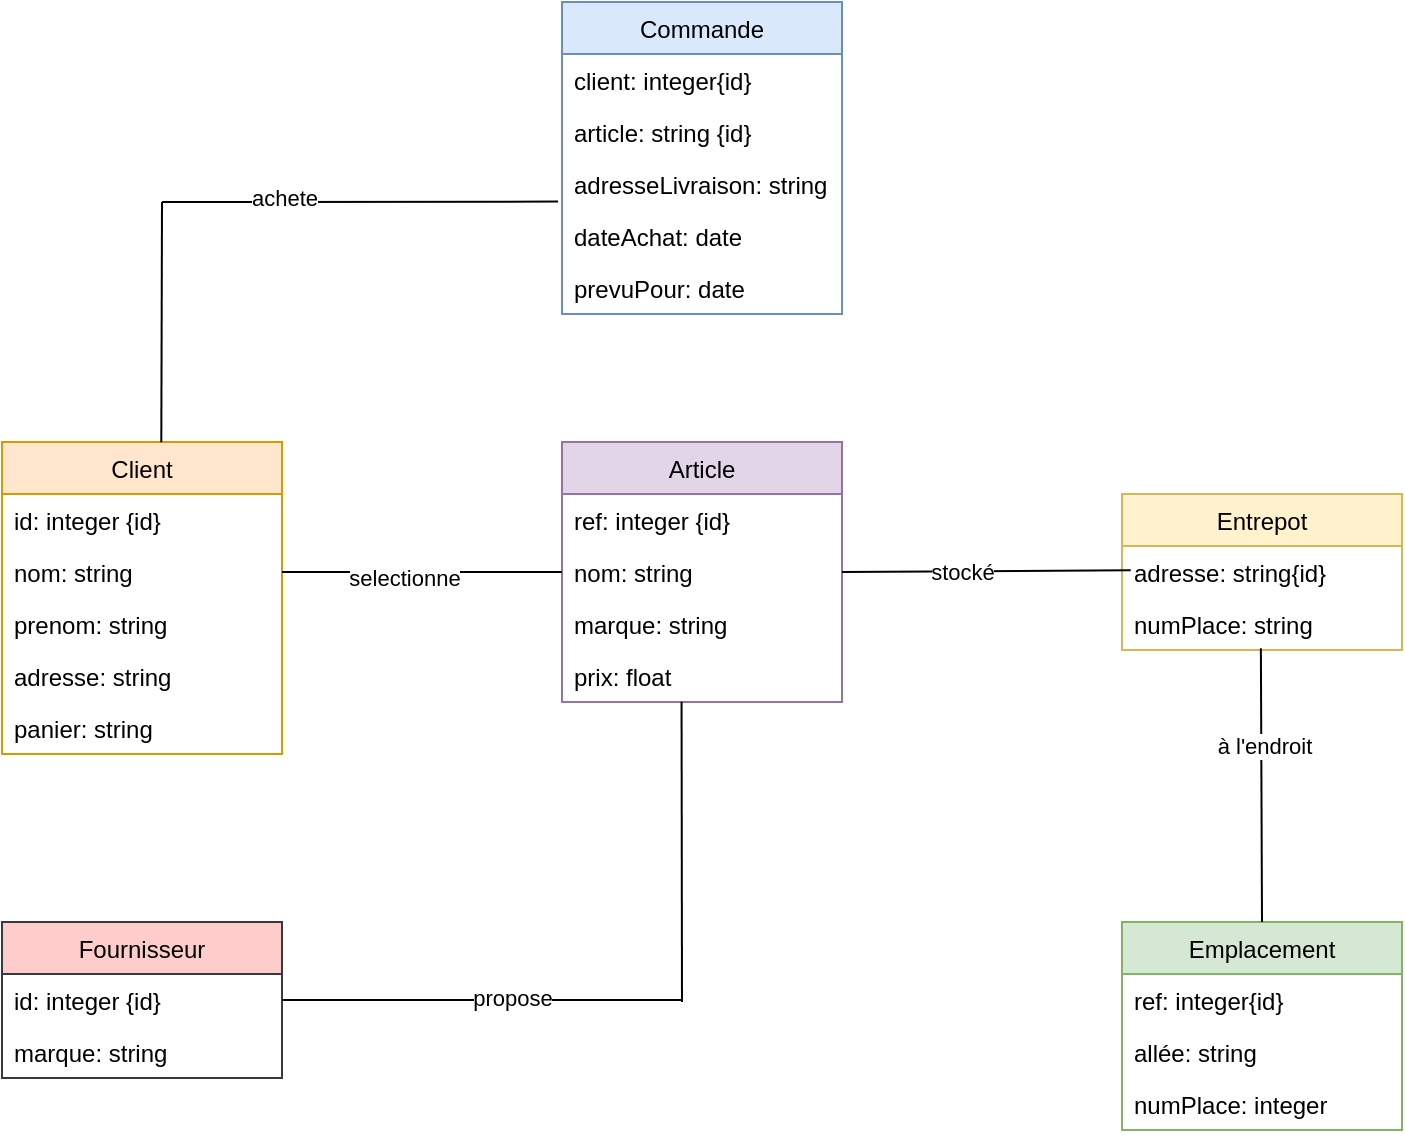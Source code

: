 <mxfile version="14.5.3" type="github">
  <diagram id="pHroqD9QgbyERS5cuIxn" name="Page-1">
    <mxGraphModel dx="1038" dy="548" grid="1" gridSize="10" guides="1" tooltips="1" connect="1" arrows="1" fold="1" page="1" pageScale="1" pageWidth="827" pageHeight="1169" math="0" shadow="0">
      <root>
        <mxCell id="0" />
        <mxCell id="1" parent="0" />
        <mxCell id="9qbgRNN-N5bQ077YsVaT-27" value="Client" style="swimlane;fontStyle=0;childLayout=stackLayout;horizontal=1;startSize=26;fillColor=#ffe6cc;horizontalStack=0;resizeParent=1;resizeParentMax=0;resizeLast=0;collapsible=1;marginBottom=0;strokeColor=#d79b00;" vertex="1" parent="1">
          <mxGeometry x="40" y="240" width="140" height="156" as="geometry" />
        </mxCell>
        <mxCell id="9qbgRNN-N5bQ077YsVaT-28" value="id: integer {id}" style="text;strokeColor=none;fillColor=none;align=left;verticalAlign=top;spacingLeft=4;spacingRight=4;overflow=hidden;rotatable=0;points=[[0,0.5],[1,0.5]];portConstraint=eastwest;" vertex="1" parent="9qbgRNN-N5bQ077YsVaT-27">
          <mxGeometry y="26" width="140" height="26" as="geometry" />
        </mxCell>
        <mxCell id="9qbgRNN-N5bQ077YsVaT-29" value="nom: string" style="text;strokeColor=none;fillColor=none;align=left;verticalAlign=top;spacingLeft=4;spacingRight=4;overflow=hidden;rotatable=0;points=[[0,0.5],[1,0.5]];portConstraint=eastwest;" vertex="1" parent="9qbgRNN-N5bQ077YsVaT-27">
          <mxGeometry y="52" width="140" height="26" as="geometry" />
        </mxCell>
        <mxCell id="9qbgRNN-N5bQ077YsVaT-30" value="prenom: string" style="text;strokeColor=none;fillColor=none;align=left;verticalAlign=top;spacingLeft=4;spacingRight=4;overflow=hidden;rotatable=0;points=[[0,0.5],[1,0.5]];portConstraint=eastwest;" vertex="1" parent="9qbgRNN-N5bQ077YsVaT-27">
          <mxGeometry y="78" width="140" height="26" as="geometry" />
        </mxCell>
        <mxCell id="9qbgRNN-N5bQ077YsVaT-40" value="adresse: string" style="text;strokeColor=none;fillColor=none;align=left;verticalAlign=top;spacingLeft=4;spacingRight=4;overflow=hidden;rotatable=0;points=[[0,0.5],[1,0.5]];portConstraint=eastwest;" vertex="1" parent="9qbgRNN-N5bQ077YsVaT-27">
          <mxGeometry y="104" width="140" height="26" as="geometry" />
        </mxCell>
        <mxCell id="9qbgRNN-N5bQ077YsVaT-65" value="panier: string" style="text;strokeColor=none;fillColor=none;align=left;verticalAlign=top;spacingLeft=4;spacingRight=4;overflow=hidden;rotatable=0;points=[[0,0.5],[1,0.5]];portConstraint=eastwest;" vertex="1" parent="9qbgRNN-N5bQ077YsVaT-27">
          <mxGeometry y="130" width="140" height="26" as="geometry" />
        </mxCell>
        <mxCell id="9qbgRNN-N5bQ077YsVaT-36" value="Fournisseur" style="swimlane;fontStyle=0;childLayout=stackLayout;horizontal=1;startSize=26;fillColor=#ffcccc;horizontalStack=0;resizeParent=1;resizeParentMax=0;resizeLast=0;collapsible=1;marginBottom=0;strokeColor=#36393d;" vertex="1" parent="1">
          <mxGeometry x="40" y="480" width="140" height="78" as="geometry" />
        </mxCell>
        <mxCell id="9qbgRNN-N5bQ077YsVaT-37" value="id: integer {id}" style="text;strokeColor=none;fillColor=none;align=left;verticalAlign=top;spacingLeft=4;spacingRight=4;overflow=hidden;rotatable=0;points=[[0,0.5],[1,0.5]];portConstraint=eastwest;" vertex="1" parent="9qbgRNN-N5bQ077YsVaT-36">
          <mxGeometry y="26" width="140" height="26" as="geometry" />
        </mxCell>
        <mxCell id="9qbgRNN-N5bQ077YsVaT-38" value="marque: string" style="text;strokeColor=none;fillColor=none;align=left;verticalAlign=top;spacingLeft=4;spacingRight=4;overflow=hidden;rotatable=0;points=[[0,0.5],[1,0.5]];portConstraint=eastwest;" vertex="1" parent="9qbgRNN-N5bQ077YsVaT-36">
          <mxGeometry y="52" width="140" height="26" as="geometry" />
        </mxCell>
        <mxCell id="9qbgRNN-N5bQ077YsVaT-41" value="Article" style="swimlane;fontStyle=0;childLayout=stackLayout;horizontal=1;startSize=26;fillColor=#e1d5e7;horizontalStack=0;resizeParent=1;resizeParentMax=0;resizeLast=0;collapsible=1;marginBottom=0;strokeColor=#9673a6;" vertex="1" parent="1">
          <mxGeometry x="320" y="240" width="140" height="130" as="geometry" />
        </mxCell>
        <mxCell id="9qbgRNN-N5bQ077YsVaT-42" value="ref: integer {id}" style="text;strokeColor=none;fillColor=none;align=left;verticalAlign=top;spacingLeft=4;spacingRight=4;overflow=hidden;rotatable=0;points=[[0,0.5],[1,0.5]];portConstraint=eastwest;" vertex="1" parent="9qbgRNN-N5bQ077YsVaT-41">
          <mxGeometry y="26" width="140" height="26" as="geometry" />
        </mxCell>
        <mxCell id="9qbgRNN-N5bQ077YsVaT-43" value="nom: string" style="text;strokeColor=none;fillColor=none;align=left;verticalAlign=top;spacingLeft=4;spacingRight=4;overflow=hidden;rotatable=0;points=[[0,0.5],[1,0.5]];portConstraint=eastwest;" vertex="1" parent="9qbgRNN-N5bQ077YsVaT-41">
          <mxGeometry y="52" width="140" height="26" as="geometry" />
        </mxCell>
        <mxCell id="9qbgRNN-N5bQ077YsVaT-44" value="marque: string" style="text;strokeColor=none;fillColor=none;align=left;verticalAlign=top;spacingLeft=4;spacingRight=4;overflow=hidden;rotatable=0;points=[[0,0.5],[1,0.5]];portConstraint=eastwest;" vertex="1" parent="9qbgRNN-N5bQ077YsVaT-41">
          <mxGeometry y="78" width="140" height="26" as="geometry" />
        </mxCell>
        <mxCell id="9qbgRNN-N5bQ077YsVaT-53" value="prix: float" style="text;strokeColor=none;fillColor=none;align=left;verticalAlign=top;spacingLeft=4;spacingRight=4;overflow=hidden;rotatable=0;points=[[0,0.5],[1,0.5]];portConstraint=eastwest;" vertex="1" parent="9qbgRNN-N5bQ077YsVaT-41">
          <mxGeometry y="104" width="140" height="26" as="geometry" />
        </mxCell>
        <mxCell id="9qbgRNN-N5bQ077YsVaT-45" value="Entrepot" style="swimlane;fontStyle=0;childLayout=stackLayout;horizontal=1;startSize=26;fillColor=#fff2cc;horizontalStack=0;resizeParent=1;resizeParentMax=0;resizeLast=0;collapsible=1;marginBottom=0;strokeColor=#d6b656;" vertex="1" parent="1">
          <mxGeometry x="600" y="266" width="140" height="78" as="geometry" />
        </mxCell>
        <mxCell id="9qbgRNN-N5bQ077YsVaT-46" value="adresse: string{id}" style="text;strokeColor=none;fillColor=none;align=left;verticalAlign=top;spacingLeft=4;spacingRight=4;overflow=hidden;rotatable=0;points=[[0,0.5],[1,0.5]];portConstraint=eastwest;" vertex="1" parent="9qbgRNN-N5bQ077YsVaT-45">
          <mxGeometry y="26" width="140" height="26" as="geometry" />
        </mxCell>
        <mxCell id="9qbgRNN-N5bQ077YsVaT-48" value="numPlace: string" style="text;strokeColor=none;fillColor=none;align=left;verticalAlign=top;spacingLeft=4;spacingRight=4;overflow=hidden;rotatable=0;points=[[0,0.5],[1,0.5]];portConstraint=eastwest;" vertex="1" parent="9qbgRNN-N5bQ077YsVaT-45">
          <mxGeometry y="52" width="140" height="26" as="geometry" />
        </mxCell>
        <mxCell id="9qbgRNN-N5bQ077YsVaT-49" value="Emplacement" style="swimlane;fontStyle=0;childLayout=stackLayout;horizontal=1;startSize=26;fillColor=#d5e8d4;horizontalStack=0;resizeParent=1;resizeParentMax=0;resizeLast=0;collapsible=1;marginBottom=0;strokeColor=#82b366;" vertex="1" parent="1">
          <mxGeometry x="600" y="480" width="140" height="104" as="geometry" />
        </mxCell>
        <mxCell id="9qbgRNN-N5bQ077YsVaT-50" value="ref: integer{id}" style="text;strokeColor=none;fillColor=none;align=left;verticalAlign=top;spacingLeft=4;spacingRight=4;overflow=hidden;rotatable=0;points=[[0,0.5],[1,0.5]];portConstraint=eastwest;" vertex="1" parent="9qbgRNN-N5bQ077YsVaT-49">
          <mxGeometry y="26" width="140" height="26" as="geometry" />
        </mxCell>
        <mxCell id="9qbgRNN-N5bQ077YsVaT-51" value="allée: string" style="text;strokeColor=none;fillColor=none;align=left;verticalAlign=top;spacingLeft=4;spacingRight=4;overflow=hidden;rotatable=0;points=[[0,0.5],[1,0.5]];portConstraint=eastwest;" vertex="1" parent="9qbgRNN-N5bQ077YsVaT-49">
          <mxGeometry y="52" width="140" height="26" as="geometry" />
        </mxCell>
        <mxCell id="9qbgRNN-N5bQ077YsVaT-52" value="numPlace: integer" style="text;strokeColor=none;fillColor=none;align=left;verticalAlign=top;spacingLeft=4;spacingRight=4;overflow=hidden;rotatable=0;points=[[0,0.5],[1,0.5]];portConstraint=eastwest;" vertex="1" parent="9qbgRNN-N5bQ077YsVaT-49">
          <mxGeometry y="78" width="140" height="26" as="geometry" />
        </mxCell>
        <mxCell id="9qbgRNN-N5bQ077YsVaT-54" value="Commande" style="swimlane;fontStyle=0;childLayout=stackLayout;horizontal=1;startSize=26;fillColor=#dae8fc;horizontalStack=0;resizeParent=1;resizeParentMax=0;resizeLast=0;collapsible=1;marginBottom=0;strokeColor=#6c8ebf;" vertex="1" parent="1">
          <mxGeometry x="320" y="20" width="140" height="156" as="geometry" />
        </mxCell>
        <mxCell id="9qbgRNN-N5bQ077YsVaT-56" value="client: integer{id}" style="text;strokeColor=none;fillColor=none;align=left;verticalAlign=top;spacingLeft=4;spacingRight=4;overflow=hidden;rotatable=0;points=[[0,0.5],[1,0.5]];portConstraint=eastwest;" vertex="1" parent="9qbgRNN-N5bQ077YsVaT-54">
          <mxGeometry y="26" width="140" height="26" as="geometry" />
        </mxCell>
        <mxCell id="9qbgRNN-N5bQ077YsVaT-77" value="article: string {id}" style="text;strokeColor=none;fillColor=none;align=left;verticalAlign=top;spacingLeft=4;spacingRight=4;overflow=hidden;rotatable=0;points=[[0,0.5],[1,0.5]];portConstraint=eastwest;" vertex="1" parent="9qbgRNN-N5bQ077YsVaT-54">
          <mxGeometry y="52" width="140" height="26" as="geometry" />
        </mxCell>
        <mxCell id="9qbgRNN-N5bQ077YsVaT-57" value="adresseLivraison: string" style="text;strokeColor=none;fillColor=none;align=left;verticalAlign=top;spacingLeft=4;spacingRight=4;overflow=hidden;rotatable=0;points=[[0,0.5],[1,0.5]];portConstraint=eastwest;" vertex="1" parent="9qbgRNN-N5bQ077YsVaT-54">
          <mxGeometry y="78" width="140" height="26" as="geometry" />
        </mxCell>
        <mxCell id="9qbgRNN-N5bQ077YsVaT-58" value="dateAchat: date" style="text;strokeColor=none;fillColor=none;align=left;verticalAlign=top;spacingLeft=4;spacingRight=4;overflow=hidden;rotatable=0;points=[[0,0.5],[1,0.5]];portConstraint=eastwest;" vertex="1" parent="9qbgRNN-N5bQ077YsVaT-54">
          <mxGeometry y="104" width="140" height="26" as="geometry" />
        </mxCell>
        <mxCell id="9qbgRNN-N5bQ077YsVaT-59" value="prevuPour: date" style="text;strokeColor=none;fillColor=none;align=left;verticalAlign=top;spacingLeft=4;spacingRight=4;overflow=hidden;rotatable=0;points=[[0,0.5],[1,0.5]];portConstraint=eastwest;" vertex="1" parent="9qbgRNN-N5bQ077YsVaT-54">
          <mxGeometry y="130" width="140" height="26" as="geometry" />
        </mxCell>
        <mxCell id="9qbgRNN-N5bQ077YsVaT-61" value="" style="endArrow=none;html=1;exitX=1;exitY=0.5;exitDx=0;exitDy=0;entryX=0;entryY=0.5;entryDx=0;entryDy=0;" edge="1" parent="1" source="9qbgRNN-N5bQ077YsVaT-29" target="9qbgRNN-N5bQ077YsVaT-43">
          <mxGeometry width="50" height="50" relative="1" as="geometry">
            <mxPoint x="350" y="350" as="sourcePoint" />
            <mxPoint x="400" y="300" as="targetPoint" />
          </mxGeometry>
        </mxCell>
        <mxCell id="9qbgRNN-N5bQ077YsVaT-73" value="selectionne" style="edgeLabel;html=1;align=center;verticalAlign=middle;resizable=0;points=[];" vertex="1" connectable="0" parent="9qbgRNN-N5bQ077YsVaT-61">
          <mxGeometry x="-0.126" y="-3" relative="1" as="geometry">
            <mxPoint as="offset" />
          </mxGeometry>
        </mxCell>
        <mxCell id="9qbgRNN-N5bQ077YsVaT-62" value="" style="endArrow=none;html=1;exitX=1;exitY=0.5;exitDx=0;exitDy=0;entryX=0.031;entryY=-0.032;entryDx=0;entryDy=0;entryPerimeter=0;" edge="1" parent="1" source="9qbgRNN-N5bQ077YsVaT-43">
          <mxGeometry width="50" height="50" relative="1" as="geometry">
            <mxPoint x="360" y="340" as="sourcePoint" />
            <mxPoint x="604.34" y="304.168" as="targetPoint" />
          </mxGeometry>
        </mxCell>
        <mxCell id="9qbgRNN-N5bQ077YsVaT-75" value="stocké" style="edgeLabel;html=1;align=center;verticalAlign=middle;resizable=0;points=[];" vertex="1" connectable="0" parent="9qbgRNN-N5bQ077YsVaT-62">
          <mxGeometry x="-0.178" relative="1" as="geometry">
            <mxPoint as="offset" />
          </mxGeometry>
        </mxCell>
        <mxCell id="9qbgRNN-N5bQ077YsVaT-63" value="" style="endArrow=none;html=1;exitX=0.569;exitY=0.001;exitDx=0;exitDy=0;exitPerimeter=0;" edge="1" parent="1" source="9qbgRNN-N5bQ077YsVaT-27">
          <mxGeometry width="50" height="50" relative="1" as="geometry">
            <mxPoint x="360" y="280" as="sourcePoint" />
            <mxPoint x="120" y="120" as="targetPoint" />
          </mxGeometry>
        </mxCell>
        <mxCell id="9qbgRNN-N5bQ077YsVaT-64" value="" style="endArrow=none;html=1;entryX=-0.014;entryY=0.838;entryDx=0;entryDy=0;entryPerimeter=0;" edge="1" parent="1" target="9qbgRNN-N5bQ077YsVaT-57">
          <mxGeometry width="50" height="50" relative="1" as="geometry">
            <mxPoint x="120" y="120" as="sourcePoint" />
            <mxPoint x="410" y="230" as="targetPoint" />
          </mxGeometry>
        </mxCell>
        <mxCell id="9qbgRNN-N5bQ077YsVaT-72" value="achete" style="edgeLabel;html=1;align=center;verticalAlign=middle;resizable=0;points=[];" vertex="1" connectable="0" parent="9qbgRNN-N5bQ077YsVaT-64">
          <mxGeometry x="-0.387" y="2" relative="1" as="geometry">
            <mxPoint as="offset" />
          </mxGeometry>
        </mxCell>
        <mxCell id="9qbgRNN-N5bQ077YsVaT-66" value="" style="endArrow=none;html=1;entryX=0.496;entryY=0.965;entryDx=0;entryDy=0;entryPerimeter=0;" edge="1" parent="1" target="9qbgRNN-N5bQ077YsVaT-48">
          <mxGeometry width="50" height="50" relative="1" as="geometry">
            <mxPoint x="670" y="480" as="sourcePoint" />
            <mxPoint x="580" y="410" as="targetPoint" />
          </mxGeometry>
        </mxCell>
        <mxCell id="9qbgRNN-N5bQ077YsVaT-76" value="à l&#39;endroit" style="edgeLabel;html=1;align=center;verticalAlign=middle;resizable=0;points=[];" vertex="1" connectable="0" parent="9qbgRNN-N5bQ077YsVaT-66">
          <mxGeometry x="0.294" y="-1" relative="1" as="geometry">
            <mxPoint as="offset" />
          </mxGeometry>
        </mxCell>
        <mxCell id="9qbgRNN-N5bQ077YsVaT-67" value="" style="endArrow=none;html=1;exitX=1;exitY=0.5;exitDx=0;exitDy=0;" edge="1" parent="1" source="9qbgRNN-N5bQ077YsVaT-37">
          <mxGeometry width="50" height="50" relative="1" as="geometry">
            <mxPoint x="330" y="460" as="sourcePoint" />
            <mxPoint x="380" y="519" as="targetPoint" />
            <Array as="points" />
          </mxGeometry>
        </mxCell>
        <mxCell id="9qbgRNN-N5bQ077YsVaT-74" value="propose" style="edgeLabel;html=1;align=center;verticalAlign=middle;resizable=0;points=[];" vertex="1" connectable="0" parent="9qbgRNN-N5bQ077YsVaT-67">
          <mxGeometry x="0.143" y="1" relative="1" as="geometry">
            <mxPoint as="offset" />
          </mxGeometry>
        </mxCell>
        <mxCell id="9qbgRNN-N5bQ077YsVaT-68" value="" style="endArrow=none;html=1;entryX=0.427;entryY=0.995;entryDx=0;entryDy=0;entryPerimeter=0;" edge="1" parent="1" target="9qbgRNN-N5bQ077YsVaT-53">
          <mxGeometry width="50" height="50" relative="1" as="geometry">
            <mxPoint x="380" y="520" as="sourcePoint" />
            <mxPoint x="380" y="410" as="targetPoint" />
          </mxGeometry>
        </mxCell>
      </root>
    </mxGraphModel>
  </diagram>
</mxfile>
